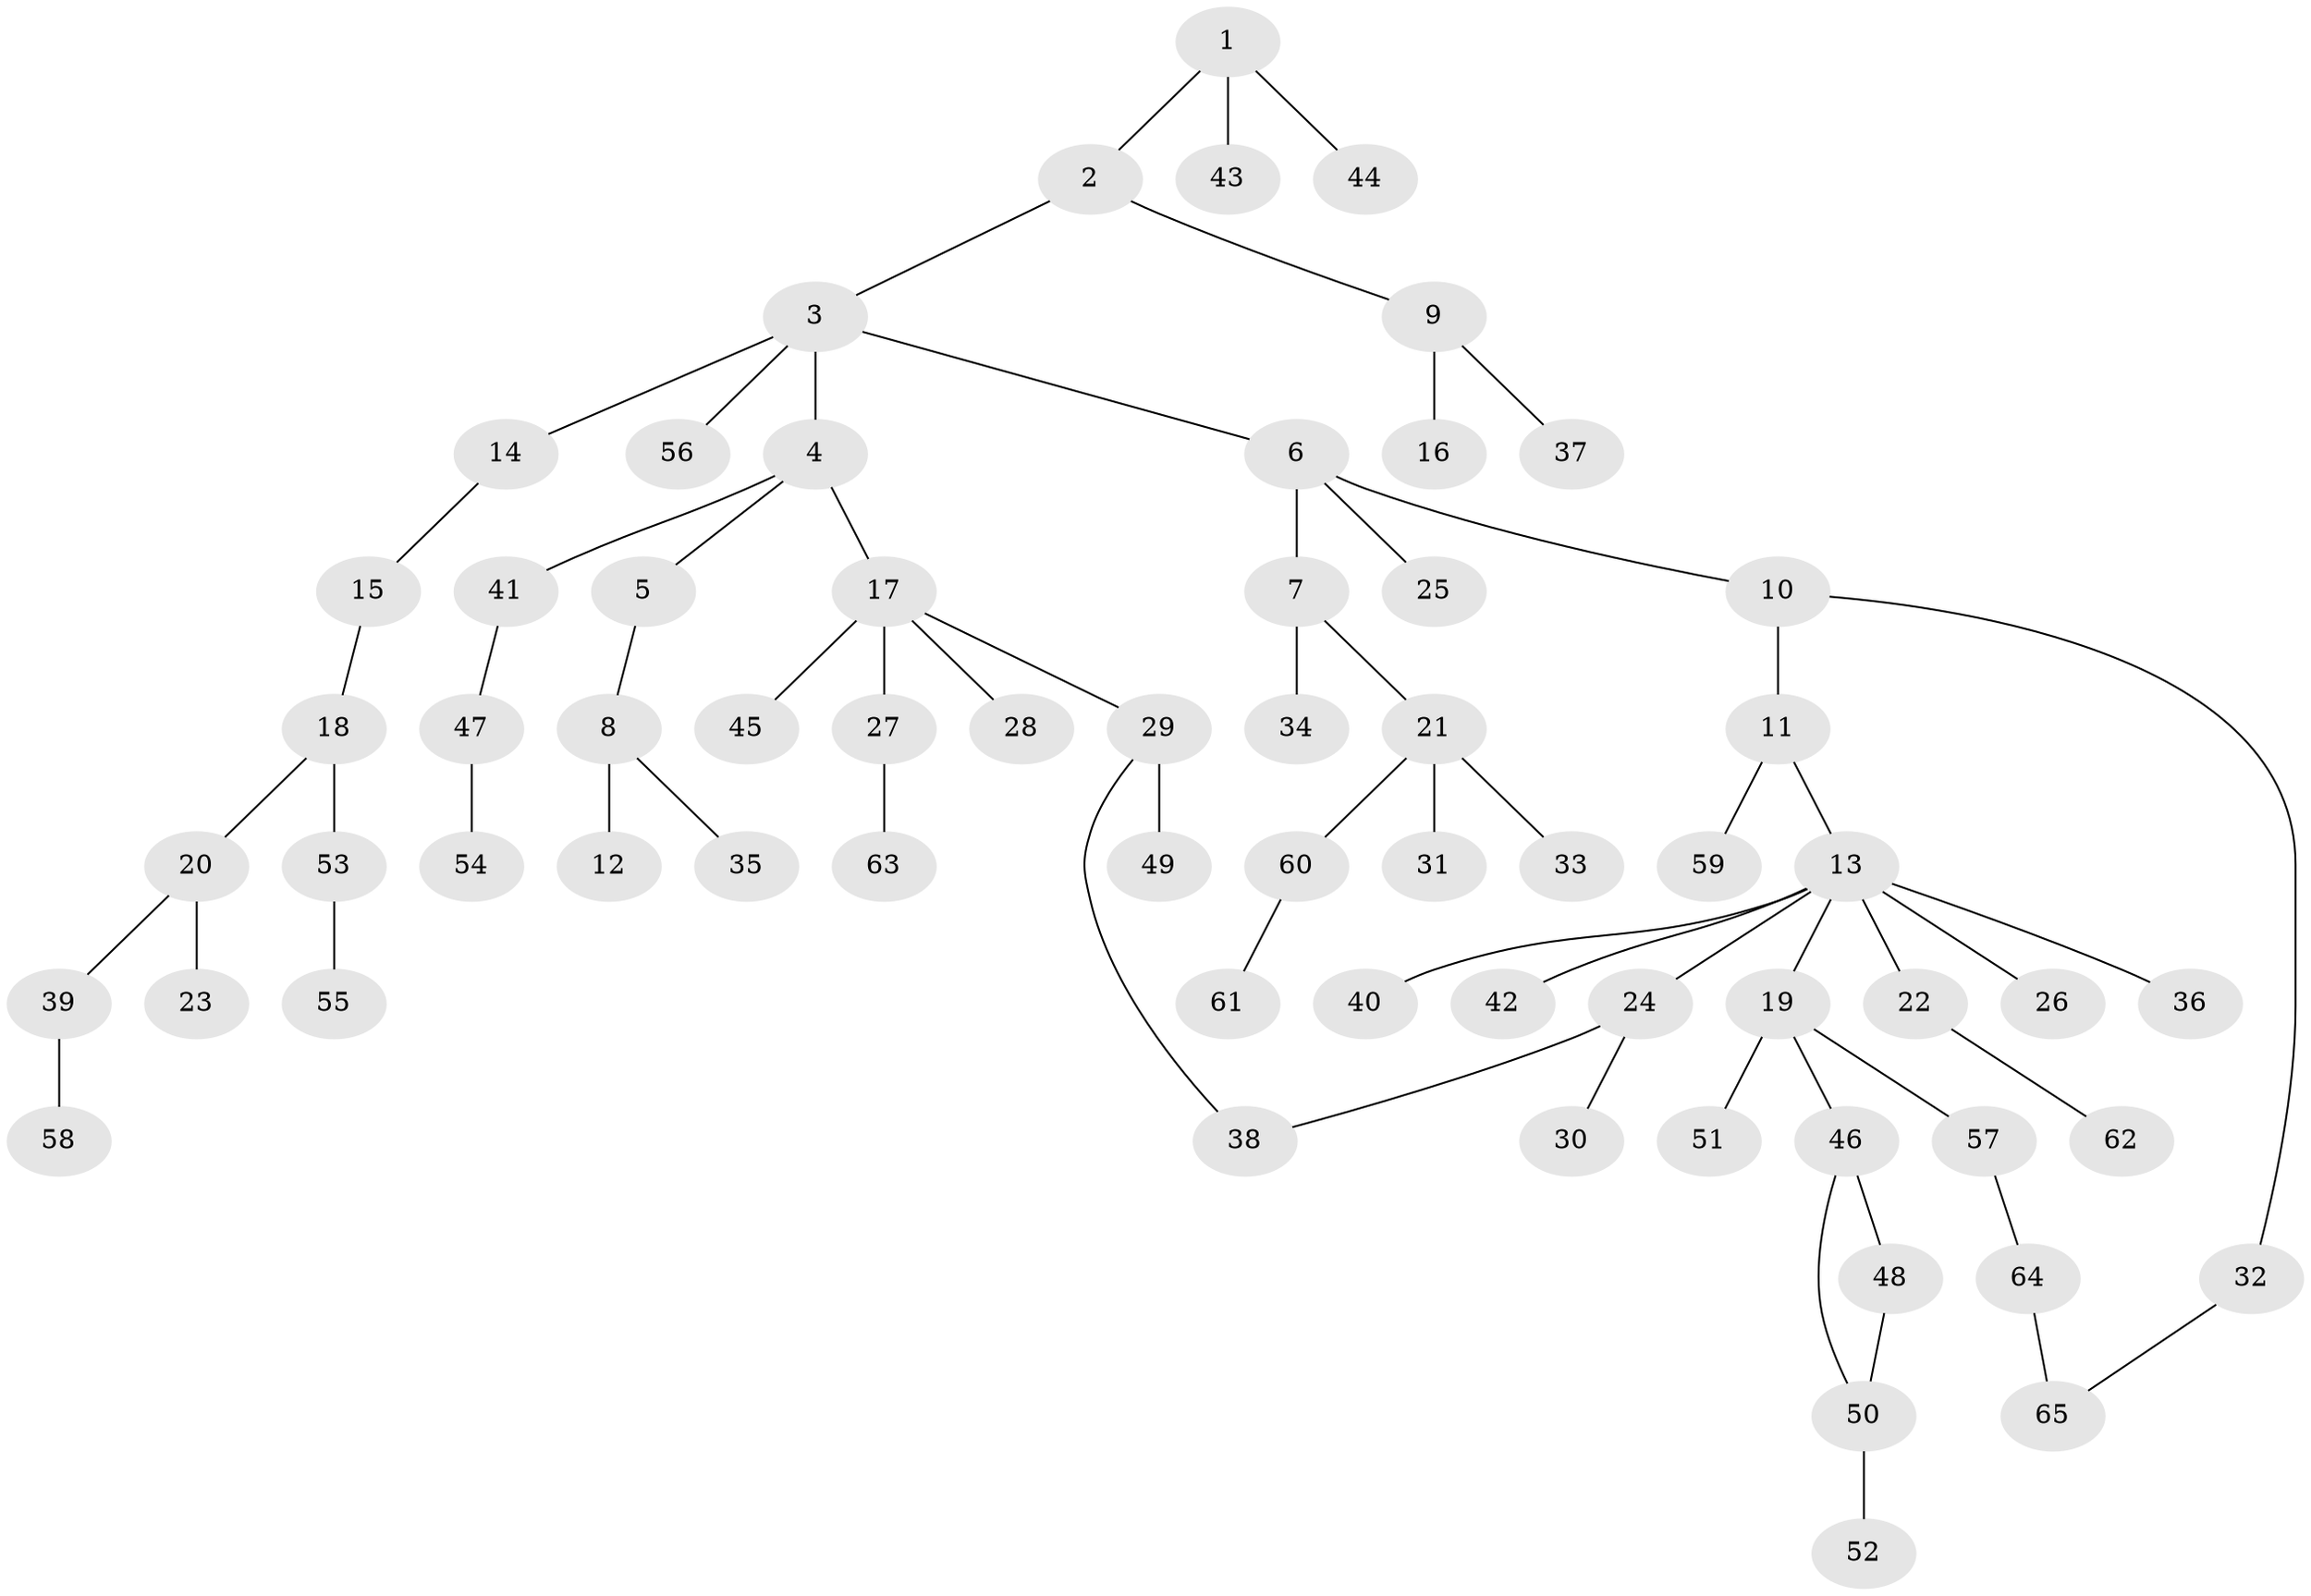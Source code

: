 // Generated by graph-tools (version 1.1) at 2025/10/02/27/25 16:10:52]
// undirected, 65 vertices, 67 edges
graph export_dot {
graph [start="1"]
  node [color=gray90,style=filled];
  1;
  2;
  3;
  4;
  5;
  6;
  7;
  8;
  9;
  10;
  11;
  12;
  13;
  14;
  15;
  16;
  17;
  18;
  19;
  20;
  21;
  22;
  23;
  24;
  25;
  26;
  27;
  28;
  29;
  30;
  31;
  32;
  33;
  34;
  35;
  36;
  37;
  38;
  39;
  40;
  41;
  42;
  43;
  44;
  45;
  46;
  47;
  48;
  49;
  50;
  51;
  52;
  53;
  54;
  55;
  56;
  57;
  58;
  59;
  60;
  61;
  62;
  63;
  64;
  65;
  1 -- 2;
  1 -- 43;
  1 -- 44;
  2 -- 3;
  2 -- 9;
  3 -- 4;
  3 -- 6;
  3 -- 14;
  3 -- 56;
  4 -- 5;
  4 -- 17;
  4 -- 41;
  5 -- 8;
  6 -- 7;
  6 -- 10;
  6 -- 25;
  7 -- 21;
  7 -- 34;
  8 -- 12;
  8 -- 35;
  9 -- 16;
  9 -- 37;
  10 -- 11;
  10 -- 32;
  11 -- 13;
  11 -- 59;
  13 -- 19;
  13 -- 22;
  13 -- 24;
  13 -- 26;
  13 -- 36;
  13 -- 40;
  13 -- 42;
  14 -- 15;
  15 -- 18;
  17 -- 27;
  17 -- 28;
  17 -- 29;
  17 -- 45;
  18 -- 20;
  18 -- 53;
  19 -- 46;
  19 -- 51;
  19 -- 57;
  20 -- 23;
  20 -- 39;
  21 -- 31;
  21 -- 33;
  21 -- 60;
  22 -- 62;
  24 -- 30;
  24 -- 38;
  27 -- 63;
  29 -- 38;
  29 -- 49;
  32 -- 65;
  39 -- 58;
  41 -- 47;
  46 -- 48;
  46 -- 50;
  47 -- 54;
  48 -- 50;
  50 -- 52;
  53 -- 55;
  57 -- 64;
  60 -- 61;
  64 -- 65;
}
